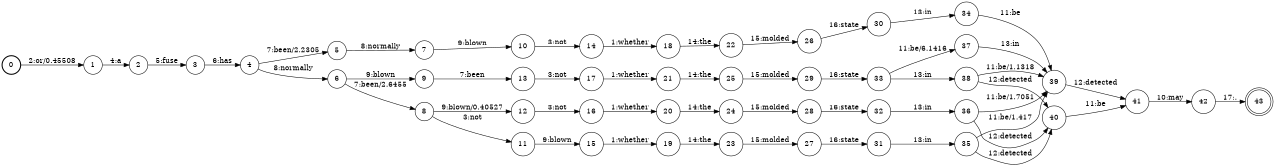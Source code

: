 digraph FST {
rankdir = LR;
size = "8.5,11";
label = "";
center = 1;
orientation = Portrait;
ranksep = "0.4";
nodesep = "0.25";
0 [label = "0", shape = circle, style = bold, fontsize = 14]
	0 -> 1 [label = "2:or/0.45508", fontsize = 14];
1 [label = "1", shape = circle, style = solid, fontsize = 14]
	1 -> 2 [label = "4:a", fontsize = 14];
2 [label = "2", shape = circle, style = solid, fontsize = 14]
	2 -> 3 [label = "5:fuse", fontsize = 14];
3 [label = "3", shape = circle, style = solid, fontsize = 14]
	3 -> 4 [label = "6:has", fontsize = 14];
4 [label = "4", shape = circle, style = solid, fontsize = 14]
	4 -> 5 [label = "7:been/2.2305", fontsize = 14];
	4 -> 6 [label = "8:normally", fontsize = 14];
5 [label = "5", shape = circle, style = solid, fontsize = 14]
	5 -> 7 [label = "8:normally", fontsize = 14];
6 [label = "6", shape = circle, style = solid, fontsize = 14]
	6 -> 8 [label = "7:been/2.6455", fontsize = 14];
	6 -> 9 [label = "9:blown", fontsize = 14];
7 [label = "7", shape = circle, style = solid, fontsize = 14]
	7 -> 10 [label = "9:blown", fontsize = 14];
8 [label = "8", shape = circle, style = solid, fontsize = 14]
	8 -> 11 [label = "3:not", fontsize = 14];
	8 -> 12 [label = "9:blown/0.40527", fontsize = 14];
9 [label = "9", shape = circle, style = solid, fontsize = 14]
	9 -> 13 [label = "7:been", fontsize = 14];
10 [label = "10", shape = circle, style = solid, fontsize = 14]
	10 -> 14 [label = "3:not", fontsize = 14];
11 [label = "11", shape = circle, style = solid, fontsize = 14]
	11 -> 15 [label = "9:blown", fontsize = 14];
12 [label = "12", shape = circle, style = solid, fontsize = 14]
	12 -> 16 [label = "3:not", fontsize = 14];
13 [label = "13", shape = circle, style = solid, fontsize = 14]
	13 -> 17 [label = "3:not", fontsize = 14];
14 [label = "14", shape = circle, style = solid, fontsize = 14]
	14 -> 18 [label = "1:whether", fontsize = 14];
15 [label = "15", shape = circle, style = solid, fontsize = 14]
	15 -> 19 [label = "1:whether", fontsize = 14];
16 [label = "16", shape = circle, style = solid, fontsize = 14]
	16 -> 20 [label = "1:whether", fontsize = 14];
17 [label = "17", shape = circle, style = solid, fontsize = 14]
	17 -> 21 [label = "1:whether", fontsize = 14];
18 [label = "18", shape = circle, style = solid, fontsize = 14]
	18 -> 22 [label = "14:the", fontsize = 14];
19 [label = "19", shape = circle, style = solid, fontsize = 14]
	19 -> 23 [label = "14:the", fontsize = 14];
20 [label = "20", shape = circle, style = solid, fontsize = 14]
	20 -> 24 [label = "14:the", fontsize = 14];
21 [label = "21", shape = circle, style = solid, fontsize = 14]
	21 -> 25 [label = "14:the", fontsize = 14];
22 [label = "22", shape = circle, style = solid, fontsize = 14]
	22 -> 26 [label = "15:molded", fontsize = 14];
23 [label = "23", shape = circle, style = solid, fontsize = 14]
	23 -> 27 [label = "15:molded", fontsize = 14];
24 [label = "24", shape = circle, style = solid, fontsize = 14]
	24 -> 28 [label = "15:molded", fontsize = 14];
25 [label = "25", shape = circle, style = solid, fontsize = 14]
	25 -> 29 [label = "15:molded", fontsize = 14];
26 [label = "26", shape = circle, style = solid, fontsize = 14]
	26 -> 30 [label = "16:state", fontsize = 14];
27 [label = "27", shape = circle, style = solid, fontsize = 14]
	27 -> 31 [label = "16:state", fontsize = 14];
28 [label = "28", shape = circle, style = solid, fontsize = 14]
	28 -> 32 [label = "16:state", fontsize = 14];
29 [label = "29", shape = circle, style = solid, fontsize = 14]
	29 -> 33 [label = "16:state", fontsize = 14];
30 [label = "30", shape = circle, style = solid, fontsize = 14]
	30 -> 34 [label = "13:in", fontsize = 14];
31 [label = "31", shape = circle, style = solid, fontsize = 14]
	31 -> 35 [label = "13:in", fontsize = 14];
32 [label = "32", shape = circle, style = solid, fontsize = 14]
	32 -> 36 [label = "13:in", fontsize = 14];
33 [label = "33", shape = circle, style = solid, fontsize = 14]
	33 -> 37 [label = "11:be/6.1416", fontsize = 14];
	33 -> 38 [label = "13:in", fontsize = 14];
34 [label = "34", shape = circle, style = solid, fontsize = 14]
	34 -> 39 [label = "11:be", fontsize = 14];
35 [label = "35", shape = circle, style = solid, fontsize = 14]
	35 -> 39 [label = "11:be/1.417", fontsize = 14];
	35 -> 40 [label = "12:detected", fontsize = 14];
36 [label = "36", shape = circle, style = solid, fontsize = 14]
	36 -> 39 [label = "11:be/1.7051", fontsize = 14];
	36 -> 40 [label = "12:detected", fontsize = 14];
37 [label = "37", shape = circle, style = solid, fontsize = 14]
	37 -> 39 [label = "13:in", fontsize = 14];
38 [label = "38", shape = circle, style = solid, fontsize = 14]
	38 -> 39 [label = "11:be/1.1318", fontsize = 14];
	38 -> 40 [label = "12:detected", fontsize = 14];
39 [label = "39", shape = circle, style = solid, fontsize = 14]
	39 -> 41 [label = "12:detected", fontsize = 14];
40 [label = "40", shape = circle, style = solid, fontsize = 14]
	40 -> 41 [label = "11:be", fontsize = 14];
41 [label = "41", shape = circle, style = solid, fontsize = 14]
	41 -> 42 [label = "10:may", fontsize = 14];
42 [label = "42", shape = circle, style = solid, fontsize = 14]
	42 -> 43 [label = "17:.", fontsize = 14];
43 [label = "43", shape = doublecircle, style = solid, fontsize = 14]
}
